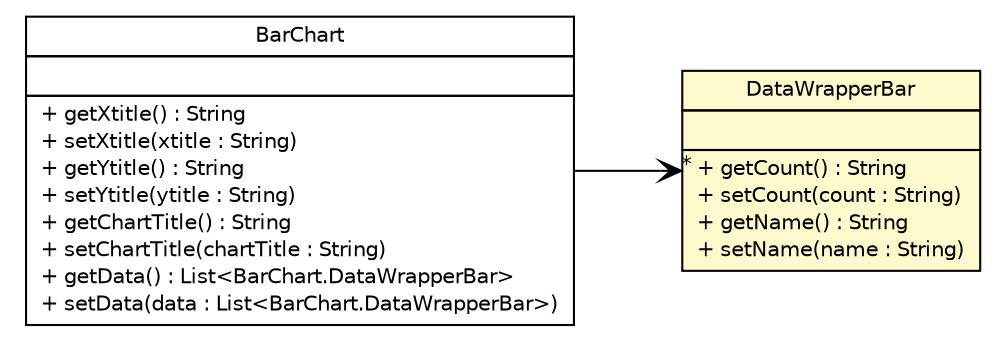 #!/usr/local/bin/dot
#
# Class diagram 
# Generated by UMLGraph version 5.1 (http://www.umlgraph.org/)
#

digraph G {
	edge [fontname="Helvetica",fontsize=10,labelfontname="Helvetica",labelfontsize=10];
	node [fontname="Helvetica",fontsize=10,shape=plaintext];
	nodesep=0.25;
	ranksep=0.5;
	rankdir=LR;
	// com.inn.headstartdemo.utils.BarChart
	c57127 [label=<<table title="com.inn.headstartdemo.utils.BarChart" border="0" cellborder="1" cellspacing="0" cellpadding="2" port="p" href="./BarChart.html">
		<tr><td><table border="0" cellspacing="0" cellpadding="1">
<tr><td align="center" balign="center"> BarChart </td></tr>
		</table></td></tr>
		<tr><td><table border="0" cellspacing="0" cellpadding="1">
<tr><td align="left" balign="left">  </td></tr>
		</table></td></tr>
		<tr><td><table border="0" cellspacing="0" cellpadding="1">
<tr><td align="left" balign="left"> + getXtitle() : String </td></tr>
<tr><td align="left" balign="left"> + setXtitle(xtitle : String) </td></tr>
<tr><td align="left" balign="left"> + getYtitle() : String </td></tr>
<tr><td align="left" balign="left"> + setYtitle(ytitle : String) </td></tr>
<tr><td align="left" balign="left"> + getChartTitle() : String </td></tr>
<tr><td align="left" balign="left"> + setChartTitle(chartTitle : String) </td></tr>
<tr><td align="left" balign="left"> + getData() : List&lt;BarChart.DataWrapperBar&gt; </td></tr>
<tr><td align="left" balign="left"> + setData(data : List&lt;BarChart.DataWrapperBar&gt;) </td></tr>
		</table></td></tr>
		</table>>, fontname="Helvetica", fontcolor="black", fontsize=10.0];
	// com.inn.headstartdemo.utils.BarChart.DataWrapperBar
	c57128 [label=<<table title="com.inn.headstartdemo.utils.BarChart.DataWrapperBar" border="0" cellborder="1" cellspacing="0" cellpadding="2" port="p" bgcolor="lemonChiffon" href="./BarChart.DataWrapperBar.html">
		<tr><td><table border="0" cellspacing="0" cellpadding="1">
<tr><td align="center" balign="center"> DataWrapperBar </td></tr>
		</table></td></tr>
		<tr><td><table border="0" cellspacing="0" cellpadding="1">
<tr><td align="left" balign="left">  </td></tr>
		</table></td></tr>
		<tr><td><table border="0" cellspacing="0" cellpadding="1">
<tr><td align="left" balign="left"> + getCount() : String </td></tr>
<tr><td align="left" balign="left"> + setCount(count : String) </td></tr>
<tr><td align="left" balign="left"> + getName() : String </td></tr>
<tr><td align="left" balign="left"> + setName(name : String) </td></tr>
		</table></td></tr>
		</table>>, fontname="Helvetica", fontcolor="black", fontsize=10.0];
	// com.inn.headstartdemo.utils.BarChart NAVASSOC com.inn.headstartdemo.utils.BarChart.DataWrapperBar
	c57127:p -> c57128:p [taillabel="", label="", headlabel="*", fontname="Helvetica", fontcolor="black", fontsize=10.0, color="black", arrowhead=open];
}

